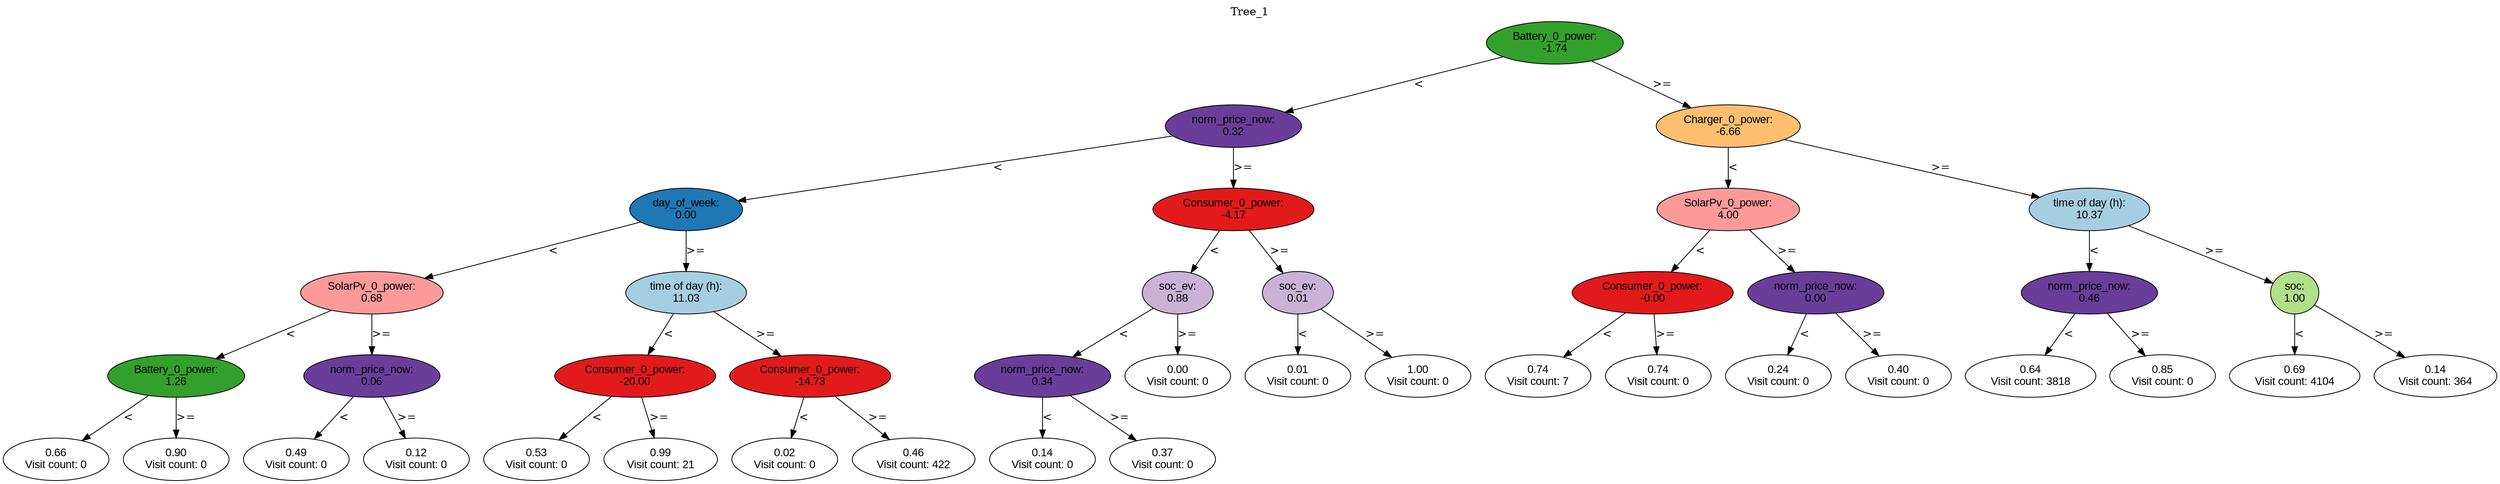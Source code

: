 digraph BST {
    node [fontname="Arial" style=filled colorscheme=paired12];
    0 [ label = "Battery_0_power:
-1.74" fillcolor=4];
    1 [ label = "norm_price_now:
0.32" fillcolor=10];
    2 [ label = "day_of_week:
0.00" fillcolor=2];
    3 [ label = "SolarPv_0_power:
0.68" fillcolor=5];
    4 [ label = "Battery_0_power:
1.26" fillcolor=4];
    5 [ label = "0.66
Visit count: 0" fillcolor=white];
    6 [ label = "0.90
Visit count: 0" fillcolor=white];
    7 [ label = "norm_price_now:
0.06" fillcolor=10];
    8 [ label = "0.49
Visit count: 0" fillcolor=white];
    9 [ label = "0.12
Visit count: 0" fillcolor=white];
    10 [ label = "time of day (h):
11.03" fillcolor=1];
    11 [ label = "Consumer_0_power:
-20.00" fillcolor=6];
    12 [ label = "0.53
Visit count: 0" fillcolor=white];
    13 [ label = "0.99
Visit count: 21" fillcolor=white];
    14 [ label = "Consumer_0_power:
-14.73" fillcolor=6];
    15 [ label = "0.02
Visit count: 0" fillcolor=white];
    16 [ label = "0.46
Visit count: 422" fillcolor=white];
    17 [ label = "Consumer_0_power:
-4.17" fillcolor=6];
    18 [ label = "soc_ev:
0.88" fillcolor=9];
    19 [ label = "norm_price_now:
0.34" fillcolor=10];
    20 [ label = "0.14
Visit count: 0" fillcolor=white];
    21 [ label = "0.37
Visit count: 0" fillcolor=white];
    22 [ label = "0.00
Visit count: 0" fillcolor=white];
    23 [ label = "soc_ev:
0.01" fillcolor=9];
    24 [ label = "0.01
Visit count: 0" fillcolor=white];
    25 [ label = "1.00
Visit count: 0" fillcolor=white];
    26 [ label = "Charger_0_power:
-6.66" fillcolor=7];
    27 [ label = "SolarPv_0_power:
4.00" fillcolor=5];
    28 [ label = "Consumer_0_power:
-0.00" fillcolor=6];
    29 [ label = "0.74
Visit count: 7" fillcolor=white];
    30 [ label = "0.74
Visit count: 0" fillcolor=white];
    31 [ label = "norm_price_now:
0.00" fillcolor=10];
    32 [ label = "0.24
Visit count: 0" fillcolor=white];
    33 [ label = "0.40
Visit count: 0" fillcolor=white];
    34 [ label = "time of day (h):
10.37" fillcolor=1];
    35 [ label = "norm_price_now:
0.46" fillcolor=10];
    36 [ label = "0.64
Visit count: 3818" fillcolor=white];
    37 [ label = "0.85
Visit count: 0" fillcolor=white];
    38 [ label = "soc:
1.00" fillcolor=3];
    39 [ label = "0.69
Visit count: 4104" fillcolor=white];
    40 [ label = "0.14
Visit count: 364" fillcolor=white];

    0  -> 1[ label = "<"];
    0  -> 26[ label = ">="];
    1  -> 2[ label = "<"];
    1  -> 17[ label = ">="];
    2  -> 3[ label = "<"];
    2  -> 10[ label = ">="];
    3  -> 4[ label = "<"];
    3  -> 7[ label = ">="];
    4  -> 5[ label = "<"];
    4  -> 6[ label = ">="];
    7  -> 8[ label = "<"];
    7  -> 9[ label = ">="];
    10  -> 11[ label = "<"];
    10  -> 14[ label = ">="];
    11  -> 12[ label = "<"];
    11  -> 13[ label = ">="];
    14  -> 15[ label = "<"];
    14  -> 16[ label = ">="];
    17  -> 18[ label = "<"];
    17  -> 23[ label = ">="];
    18  -> 19[ label = "<"];
    18  -> 22[ label = ">="];
    19  -> 20[ label = "<"];
    19  -> 21[ label = ">="];
    23  -> 24[ label = "<"];
    23  -> 25[ label = ">="];
    26  -> 27[ label = "<"];
    26  -> 34[ label = ">="];
    27  -> 28[ label = "<"];
    27  -> 31[ label = ">="];
    28  -> 29[ label = "<"];
    28  -> 30[ label = ">="];
    31  -> 32[ label = "<"];
    31  -> 33[ label = ">="];
    34  -> 35[ label = "<"];
    34  -> 38[ label = ">="];
    35  -> 36[ label = "<"];
    35  -> 37[ label = ">="];
    38  -> 39[ label = "<"];
    38  -> 40[ label = ">="];

    labelloc="t";
    label="Tree_1";
}